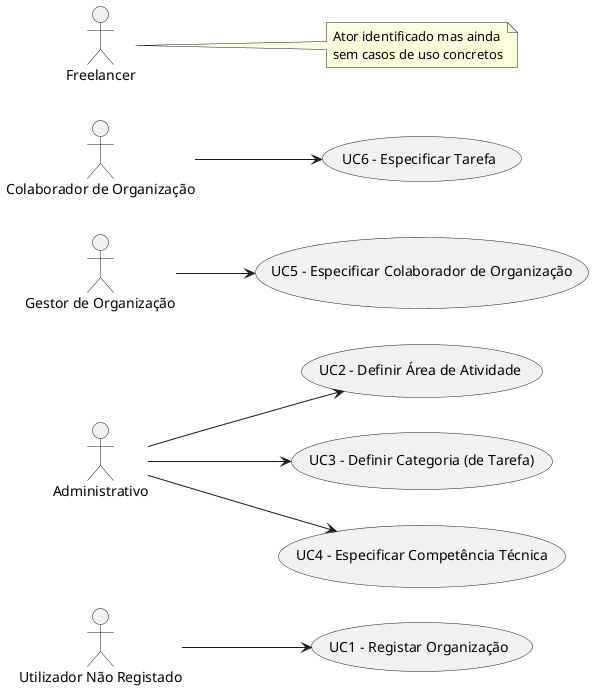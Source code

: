 @startuml

usecase UC1 as "UC1 - Registar Organização"
usecase UC2 as "UC2 - Definir Área de Atividade"
usecase UC3 as "UC3 - Definir Categoria (de Tarefa)"
usecase UC4 as "UC4 - Especificar Competência Técnica"
usecase UC5 as "UC5 - Especificar Colaborador de Organização"
usecase UC6 as "UC6 - Especificar Tarefa"

actor "Utilizador Não Registado" as UNR
actor "Administrativo" as ADM
actor "Gestor de Organização" as GO
actor "Colaborador de Organização" as CO
actor "Freelancer" as FRL

left to right direction
UNR -->(UC1)

ADM -->(UC2)
ADM -->(UC3)
ADM -->(UC4)

GO -->(UC5)

CO --> (UC6)

note right of (FRL)
  Ator identificado mas ainda
  sem casos de uso concretos
end note

@enduml
